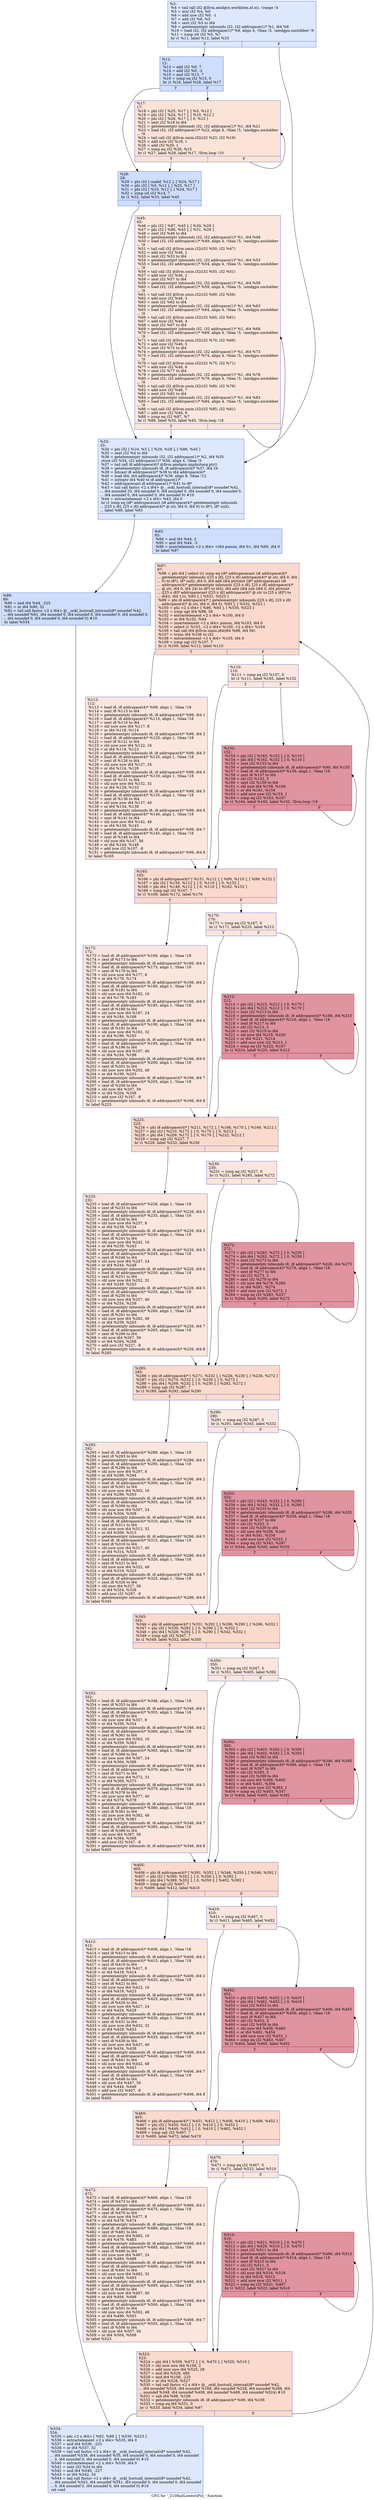 digraph "CFG for '_Z10findLowestiPiS_' function" {
	label="CFG for '_Z10findLowestiPiS_' function";

	Node0x53501e0 [shape=record,color="#3d50c3ff", style=filled, fillcolor="#b2ccfb70",label="{%3:\l  %4 = tail call i32 @llvm.amdgcn.workitem.id.x(), !range !4\l  %5 = mul i32 %4, %0\l  %6 = add nsw i32 %0, -1\l  %7 = add i32 %6, %5\l  %8 = sext i32 %5 to i64\l  %9 = getelementptr inbounds i32, i32 addrspace(1)* %1, i64 %8\l  %10 = load i32, i32 addrspace(1)* %9, align 4, !tbaa !5, !amdgpu.noclobber !9\l  %11 = icmp ult i32 %5, %7\l  br i1 %11, label %12, label %33\l|{<s0>T|<s1>F}}"];
	Node0x53501e0:s0 -> Node0x5350f70;
	Node0x53501e0:s1 -> Node0x5351d60;
	Node0x5350f70 [shape=record,color="#3d50c3ff", style=filled, fillcolor="#93b5fe70",label="{%12:\l12:                                               \l  %13 = add i32 %0, 7\l  %14 = add i32 %0, -2\l  %15 = and i32 %13, 7\l  %16 = icmp eq i32 %15, 0\l  br i1 %16, label %28, label %17\l|{<s0>T|<s1>F}}"];
	Node0x5350f70:s0 -> Node0x53517f0;
	Node0x5350f70:s1 -> Node0x5352250;
	Node0x5352250 [shape=record,color="#3d50c3ff", style=filled, fillcolor="#f6bfa670",label="{%17:\l17:                                               \l  %18 = phi i32 [ %25, %17 ], [ %5, %12 ]\l  %19 = phi i32 [ %24, %17 ], [ %10, %12 ]\l  %20 = phi i32 [ %26, %17 ], [ 0, %12 ]\l  %21 = zext i32 %18 to i64\l  %22 = getelementptr inbounds i32, i32 addrspace(1)* %1, i64 %21\l  %23 = load i32, i32 addrspace(1)* %22, align 4, !tbaa !5, !amdgpu.noclobber\l... !9\l  %24 = tail call i32 @llvm.smin.i32(i32 %23, i32 %19)\l  %25 = add nuw i32 %18, 1\l  %26 = add i32 %20, 1\l  %27 = icmp eq i32 %26, %15\l  br i1 %27, label %28, label %17, !llvm.loop !10\l|{<s0>T|<s1>F}}"];
	Node0x5352250:s0 -> Node0x53517f0;
	Node0x5352250:s1 -> Node0x5352250;
	Node0x53517f0 [shape=record,color="#3d50c3ff", style=filled, fillcolor="#93b5fe70",label="{%28:\l28:                                               \l  %29 = phi i32 [ undef, %12 ], [ %24, %17 ]\l  %30 = phi i32 [ %5, %12 ], [ %25, %17 ]\l  %31 = phi i32 [ %10, %12 ], [ %24, %17 ]\l  %32 = icmp ult i32 %14, 7\l  br i1 %32, label %33, label %45\l|{<s0>T|<s1>F}}"];
	Node0x53517f0:s0 -> Node0x5351d60;
	Node0x53517f0:s1 -> Node0x5352140;
	Node0x5351d60 [shape=record,color="#3d50c3ff", style=filled, fillcolor="#b2ccfb70",label="{%33:\l33:                                               \l  %34 = phi i32 [ %10, %3 ], [ %29, %28 ], [ %86, %45 ]\l  %35 = zext i32 %4 to i64\l  %36 = getelementptr inbounds i32, i32 addrspace(1)* %2, i64 %35\l  store i32 %34, i32 addrspace(1)* %36, align 4, !tbaa !5\l  %37 = tail call i8 addrspace(4)* @llvm.amdgcn.implicitarg.ptr()\l  %38 = getelementptr inbounds i8, i8 addrspace(4)* %37, i64 24\l  %39 = bitcast i8 addrspace(4)* %38 to i64 addrspace(4)*\l  %40 = load i64, i64 addrspace(4)* %39, align 8, !tbaa !12\l  %41 = inttoptr i64 %40 to i8 addrspace(1)*\l  %42 = addrspacecast i8 addrspace(1)* %41 to i8*\l  %43 = tail call fastcc \<2 x i64\> @__ockl_hostcall_internal(i8* noundef %42,\l... i64 noundef 33, i64 noundef 0, i64 noundef 0, i64 noundef 0, i64 noundef 0,\l... i64 noundef 0, i64 noundef 0, i64 noundef 0) #10\l  %44 = extractelement \<2 x i64\> %43, i64 0\l  br i1 icmp eq (i8* addrspacecast (i8 addrspace(4)* getelementptr inbounds\l... ([25 x i8], [25 x i8] addrspace(4)* @.str, i64 0, i64 0) to i8*), i8* null),\l... label %89, label %93\l|{<s0>T|<s1>F}}"];
	Node0x5351d60:s0 -> Node0x53552d0;
	Node0x5351d60:s1 -> Node0x5355ce0;
	Node0x5352140 [shape=record,color="#3d50c3ff", style=filled, fillcolor="#f3c7b170",label="{%45:\l45:                                               \l  %46 = phi i32 [ %87, %45 ], [ %30, %28 ]\l  %47 = phi i32 [ %86, %45 ], [ %31, %28 ]\l  %48 = zext i32 %46 to i64\l  %49 = getelementptr inbounds i32, i32 addrspace(1)* %1, i64 %48\l  %50 = load i32, i32 addrspace(1)* %49, align 4, !tbaa !5, !amdgpu.noclobber\l... !9\l  %51 = tail call i32 @llvm.smin.i32(i32 %50, i32 %47)\l  %52 = add nuw i32 %46, 1\l  %53 = zext i32 %52 to i64\l  %54 = getelementptr inbounds i32, i32 addrspace(1)* %1, i64 %53\l  %55 = load i32, i32 addrspace(1)* %54, align 4, !tbaa !5, !amdgpu.noclobber\l... !9\l  %56 = tail call i32 @llvm.smin.i32(i32 %55, i32 %51)\l  %57 = add nuw i32 %46, 2\l  %58 = zext i32 %57 to i64\l  %59 = getelementptr inbounds i32, i32 addrspace(1)* %1, i64 %58\l  %60 = load i32, i32 addrspace(1)* %59, align 4, !tbaa !5, !amdgpu.noclobber\l... !9\l  %61 = tail call i32 @llvm.smin.i32(i32 %60, i32 %56)\l  %62 = add nuw i32 %46, 3\l  %63 = zext i32 %62 to i64\l  %64 = getelementptr inbounds i32, i32 addrspace(1)* %1, i64 %63\l  %65 = load i32, i32 addrspace(1)* %64, align 4, !tbaa !5, !amdgpu.noclobber\l... !9\l  %66 = tail call i32 @llvm.smin.i32(i32 %65, i32 %61)\l  %67 = add nuw i32 %46, 4\l  %68 = zext i32 %67 to i64\l  %69 = getelementptr inbounds i32, i32 addrspace(1)* %1, i64 %68\l  %70 = load i32, i32 addrspace(1)* %69, align 4, !tbaa !5, !amdgpu.noclobber\l... !9\l  %71 = tail call i32 @llvm.smin.i32(i32 %70, i32 %66)\l  %72 = add nuw i32 %46, 5\l  %73 = zext i32 %72 to i64\l  %74 = getelementptr inbounds i32, i32 addrspace(1)* %1, i64 %73\l  %75 = load i32, i32 addrspace(1)* %74, align 4, !tbaa !5, !amdgpu.noclobber\l... !9\l  %76 = tail call i32 @llvm.smin.i32(i32 %75, i32 %71)\l  %77 = add nuw i32 %46, 6\l  %78 = zext i32 %77 to i64\l  %79 = getelementptr inbounds i32, i32 addrspace(1)* %1, i64 %78\l  %80 = load i32, i32 addrspace(1)* %79, align 4, !tbaa !5, !amdgpu.noclobber\l... !9\l  %81 = tail call i32 @llvm.smin.i32(i32 %80, i32 %76)\l  %82 = add nuw i32 %46, 7\l  %83 = zext i32 %82 to i64\l  %84 = getelementptr inbounds i32, i32 addrspace(1)* %1, i64 %83\l  %85 = load i32, i32 addrspace(1)* %84, align 4, !tbaa !5, !amdgpu.noclobber\l... !9\l  %86 = tail call i32 @llvm.smin.i32(i32 %85, i32 %81)\l  %87 = add nuw i32 %46, 8\l  %88 = icmp eq i32 %87, %7\l  br i1 %88, label %33, label %45, !llvm.loop !16\l|{<s0>T|<s1>F}}"];
	Node0x5352140:s0 -> Node0x5351d60;
	Node0x5352140:s1 -> Node0x5352140;
	Node0x53552d0 [shape=record,color="#3d50c3ff", style=filled, fillcolor="#93b5fe70",label="{%89:\l89:                                               \l  %90 = and i64 %44, -225\l  %91 = or i64 %90, 32\l  %92 = tail call fastcc \<2 x i64\> @__ockl_hostcall_internal(i8* noundef %42,\l... i64 noundef %91, i64 noundef 0, i64 noundef 0, i64 noundef 0, i64 noundef 0,\l... i64 noundef 0, i64 noundef 0, i64 noundef 0) #10\l  br label %534\l}"];
	Node0x53552d0 -> Node0x53581b0;
	Node0x5355ce0 [shape=record,color="#3d50c3ff", style=filled, fillcolor="#93b5fe70",label="{%93:\l93:                                               \l  %94 = and i64 %44, 2\l  %95 = and i64 %44, -3\l  %96 = insertelement \<2 x i64\> \<i64 poison, i64 0\>, i64 %95, i64 0\l  br label %97\l}"];
	Node0x5355ce0 -> Node0x5358d10;
	Node0x5358d10 [shape=record,color="#3d50c3ff", style=filled, fillcolor="#f7ac8e70",label="{%97:\l97:                                               \l  %98 = phi i64 [ select (i1 icmp eq (i8* addrspacecast (i8 addrspace(4)*\l... getelementptr inbounds ([25 x i8], [25 x i8] addrspace(4)* @.str, i64 0, i64\l... 0) to i8*), i8* null), i64 0, i64 add (i64 ptrtoint (i8* addrspacecast (i8\l... addrspace(4)* getelementptr inbounds ([25 x i8], [25 x i8] addrspace(4)*\l... @.str, i64 0, i64 24) to i8*) to i64), i64 add (i64 sub (i64 0, i64 ptrtoint\l... ([25 x i8]* addrspacecast ([25 x i8] addrspace(4)* @.str to [25 x i8]*) to\l... i64)), i64 1))), %93 ], [ %531, %523 ]\l  %99 = phi i8 addrspace(4)* [ getelementptr inbounds ([25 x i8], [25 x i8]\l... addrspace(4)* @.str, i64 0, i64 0), %93 ], [ %532, %523 ]\l  %100 = phi \<2 x i64\> [ %96, %93 ], [ %530, %523 ]\l  %101 = icmp ugt i64 %98, 56\l  %102 = extractelement \<2 x i64\> %100, i64 0\l  %103 = or i64 %102, %94\l  %104 = insertelement \<2 x i64\> poison, i64 %103, i64 0\l  %105 = select i1 %101, \<2 x i64\> %100, \<2 x i64\> %104\l  %106 = tail call i64 @llvm.umin.i64(i64 %98, i64 56)\l  %107 = trunc i64 %106 to i32\l  %108 = extractelement \<2 x i64\> %105, i64 0\l  %109 = icmp ugt i32 %107, 7\l  br i1 %109, label %112, label %110\l|{<s0>T|<s1>F}}"];
	Node0x5358d10:s0 -> Node0x5359bc0;
	Node0x5358d10:s1 -> Node0x5359c50;
	Node0x5359c50 [shape=record,color="#3d50c3ff", style=filled, fillcolor="#f3c7b170",label="{%110:\l110:                                              \l  %111 = icmp eq i32 %107, 0\l  br i1 %111, label %165, label %152\l|{<s0>T|<s1>F}}"];
	Node0x5359c50:s0 -> Node0x5359e20;
	Node0x5359c50:s1 -> Node0x5359e70;
	Node0x5359bc0 [shape=record,color="#3d50c3ff", style=filled, fillcolor="#f3c7b170",label="{%112:\l112:                                              \l  %113 = load i8, i8 addrspace(4)* %99, align 1, !tbaa !18\l  %114 = zext i8 %113 to i64\l  %115 = getelementptr inbounds i8, i8 addrspace(4)* %99, i64 1\l  %116 = load i8, i8 addrspace(4)* %115, align 1, !tbaa !18\l  %117 = zext i8 %116 to i64\l  %118 = shl nuw nsw i64 %117, 8\l  %119 = or i64 %118, %114\l  %120 = getelementptr inbounds i8, i8 addrspace(4)* %99, i64 2\l  %121 = load i8, i8 addrspace(4)* %120, align 1, !tbaa !18\l  %122 = zext i8 %121 to i64\l  %123 = shl nuw nsw i64 %122, 16\l  %124 = or i64 %119, %123\l  %125 = getelementptr inbounds i8, i8 addrspace(4)* %99, i64 3\l  %126 = load i8, i8 addrspace(4)* %125, align 1, !tbaa !18\l  %127 = zext i8 %126 to i64\l  %128 = shl nuw nsw i64 %127, 24\l  %129 = or i64 %124, %128\l  %130 = getelementptr inbounds i8, i8 addrspace(4)* %99, i64 4\l  %131 = load i8, i8 addrspace(4)* %130, align 1, !tbaa !18\l  %132 = zext i8 %131 to i64\l  %133 = shl nuw nsw i64 %132, 32\l  %134 = or i64 %129, %133\l  %135 = getelementptr inbounds i8, i8 addrspace(4)* %99, i64 5\l  %136 = load i8, i8 addrspace(4)* %135, align 1, !tbaa !18\l  %137 = zext i8 %136 to i64\l  %138 = shl nuw nsw i64 %137, 40\l  %139 = or i64 %134, %138\l  %140 = getelementptr inbounds i8, i8 addrspace(4)* %99, i64 6\l  %141 = load i8, i8 addrspace(4)* %140, align 1, !tbaa !18\l  %142 = zext i8 %141 to i64\l  %143 = shl nuw nsw i64 %142, 48\l  %144 = or i64 %139, %143\l  %145 = getelementptr inbounds i8, i8 addrspace(4)* %99, i64 7\l  %146 = load i8, i8 addrspace(4)* %145, align 1, !tbaa !18\l  %147 = zext i8 %146 to i64\l  %148 = shl nuw i64 %147, 56\l  %149 = or i64 %144, %148\l  %150 = add nsw i32 %107, -8\l  %151 = getelementptr inbounds i8, i8 addrspace(4)* %99, i64 8\l  br label %165\l}"];
	Node0x5359bc0 -> Node0x5359e20;
	Node0x5359e70 [shape=record,color="#b70d28ff", style=filled, fillcolor="#b70d2870",label="{%152:\l152:                                              \l  %153 = phi i32 [ %163, %152 ], [ 0, %110 ]\l  %154 = phi i64 [ %162, %152 ], [ 0, %110 ]\l  %155 = zext i32 %153 to i64\l  %156 = getelementptr inbounds i8, i8 addrspace(4)* %99, i64 %155\l  %157 = load i8, i8 addrspace(4)* %156, align 1, !tbaa !18\l  %158 = zext i8 %157 to i64\l  %159 = shl i32 %153, 3\l  %160 = zext i32 %159 to i64\l  %161 = shl nuw i64 %158, %160\l  %162 = or i64 %161, %154\l  %163 = add nuw nsw i32 %153, 1\l  %164 = icmp eq i32 %163, %107\l  br i1 %164, label %165, label %152, !llvm.loop !19\l|{<s0>T|<s1>F}}"];
	Node0x5359e70:s0 -> Node0x5359e20;
	Node0x5359e70:s1 -> Node0x5359e70;
	Node0x5359e20 [shape=record,color="#3d50c3ff", style=filled, fillcolor="#f7ac8e70",label="{%165:\l165:                                              \l  %166 = phi i8 addrspace(4)* [ %151, %112 ], [ %99, %110 ], [ %99, %152 ]\l  %167 = phi i32 [ %150, %112 ], [ 0, %110 ], [ 0, %152 ]\l  %168 = phi i64 [ %149, %112 ], [ 0, %110 ], [ %162, %152 ]\l  %169 = icmp ugt i32 %167, 7\l  br i1 %169, label %172, label %170\l|{<s0>T|<s1>F}}"];
	Node0x5359e20:s0 -> Node0x535cd50;
	Node0x5359e20:s1 -> Node0x535cda0;
	Node0x535cda0 [shape=record,color="#3d50c3ff", style=filled, fillcolor="#f3c7b170",label="{%170:\l170:                                              \l  %171 = icmp eq i32 %167, 0\l  br i1 %171, label %225, label %212\l|{<s0>T|<s1>F}}"];
	Node0x535cda0:s0 -> Node0x535cf70;
	Node0x535cda0:s1 -> Node0x535cfc0;
	Node0x535cd50 [shape=record,color="#3d50c3ff", style=filled, fillcolor="#f3c7b170",label="{%172:\l172:                                              \l  %173 = load i8, i8 addrspace(4)* %166, align 1, !tbaa !18\l  %174 = zext i8 %173 to i64\l  %175 = getelementptr inbounds i8, i8 addrspace(4)* %166, i64 1\l  %176 = load i8, i8 addrspace(4)* %175, align 1, !tbaa !18\l  %177 = zext i8 %176 to i64\l  %178 = shl nuw nsw i64 %177, 8\l  %179 = or i64 %178, %174\l  %180 = getelementptr inbounds i8, i8 addrspace(4)* %166, i64 2\l  %181 = load i8, i8 addrspace(4)* %180, align 1, !tbaa !18\l  %182 = zext i8 %181 to i64\l  %183 = shl nuw nsw i64 %182, 16\l  %184 = or i64 %179, %183\l  %185 = getelementptr inbounds i8, i8 addrspace(4)* %166, i64 3\l  %186 = load i8, i8 addrspace(4)* %185, align 1, !tbaa !18\l  %187 = zext i8 %186 to i64\l  %188 = shl nuw nsw i64 %187, 24\l  %189 = or i64 %184, %188\l  %190 = getelementptr inbounds i8, i8 addrspace(4)* %166, i64 4\l  %191 = load i8, i8 addrspace(4)* %190, align 1, !tbaa !18\l  %192 = zext i8 %191 to i64\l  %193 = shl nuw nsw i64 %192, 32\l  %194 = or i64 %189, %193\l  %195 = getelementptr inbounds i8, i8 addrspace(4)* %166, i64 5\l  %196 = load i8, i8 addrspace(4)* %195, align 1, !tbaa !18\l  %197 = zext i8 %196 to i64\l  %198 = shl nuw nsw i64 %197, 40\l  %199 = or i64 %194, %198\l  %200 = getelementptr inbounds i8, i8 addrspace(4)* %166, i64 6\l  %201 = load i8, i8 addrspace(4)* %200, align 1, !tbaa !18\l  %202 = zext i8 %201 to i64\l  %203 = shl nuw nsw i64 %202, 48\l  %204 = or i64 %199, %203\l  %205 = getelementptr inbounds i8, i8 addrspace(4)* %166, i64 7\l  %206 = load i8, i8 addrspace(4)* %205, align 1, !tbaa !18\l  %207 = zext i8 %206 to i64\l  %208 = shl nuw i64 %207, 56\l  %209 = or i64 %204, %208\l  %210 = add nsw i32 %167, -8\l  %211 = getelementptr inbounds i8, i8 addrspace(4)* %166, i64 8\l  br label %225\l}"];
	Node0x535cd50 -> Node0x535cf70;
	Node0x535cfc0 [shape=record,color="#b70d28ff", style=filled, fillcolor="#b70d2870",label="{%212:\l212:                                              \l  %213 = phi i32 [ %223, %212 ], [ 0, %170 ]\l  %214 = phi i64 [ %222, %212 ], [ 0, %170 ]\l  %215 = zext i32 %213 to i64\l  %216 = getelementptr inbounds i8, i8 addrspace(4)* %166, i64 %215\l  %217 = load i8, i8 addrspace(4)* %216, align 1, !tbaa !18\l  %218 = zext i8 %217 to i64\l  %219 = shl i32 %213, 3\l  %220 = zext i32 %219 to i64\l  %221 = shl nuw i64 %218, %220\l  %222 = or i64 %221, %214\l  %223 = add nuw nsw i32 %213, 1\l  %224 = icmp eq i32 %223, %167\l  br i1 %224, label %225, label %212\l|{<s0>T|<s1>F}}"];
	Node0x535cfc0:s0 -> Node0x535cf70;
	Node0x535cfc0:s1 -> Node0x535cfc0;
	Node0x535cf70 [shape=record,color="#3d50c3ff", style=filled, fillcolor="#f7ac8e70",label="{%225:\l225:                                              \l  %226 = phi i8 addrspace(4)* [ %211, %172 ], [ %166, %170 ], [ %166, %212 ]\l  %227 = phi i32 [ %210, %172 ], [ 0, %170 ], [ 0, %212 ]\l  %228 = phi i64 [ %209, %172 ], [ 0, %170 ], [ %222, %212 ]\l  %229 = icmp ugt i32 %227, 7\l  br i1 %229, label %232, label %230\l|{<s0>T|<s1>F}}"];
	Node0x535cf70:s0 -> Node0x535f020;
	Node0x535cf70:s1 -> Node0x535f070;
	Node0x535f070 [shape=record,color="#3d50c3ff", style=filled, fillcolor="#f3c7b170",label="{%230:\l230:                                              \l  %231 = icmp eq i32 %227, 0\l  br i1 %231, label %285, label %272\l|{<s0>T|<s1>F}}"];
	Node0x535f070:s0 -> Node0x535f200;
	Node0x535f070:s1 -> Node0x535f250;
	Node0x535f020 [shape=record,color="#3d50c3ff", style=filled, fillcolor="#f3c7b170",label="{%232:\l232:                                              \l  %233 = load i8, i8 addrspace(4)* %226, align 1, !tbaa !18\l  %234 = zext i8 %233 to i64\l  %235 = getelementptr inbounds i8, i8 addrspace(4)* %226, i64 1\l  %236 = load i8, i8 addrspace(4)* %235, align 1, !tbaa !18\l  %237 = zext i8 %236 to i64\l  %238 = shl nuw nsw i64 %237, 8\l  %239 = or i64 %238, %234\l  %240 = getelementptr inbounds i8, i8 addrspace(4)* %226, i64 2\l  %241 = load i8, i8 addrspace(4)* %240, align 1, !tbaa !18\l  %242 = zext i8 %241 to i64\l  %243 = shl nuw nsw i64 %242, 16\l  %244 = or i64 %239, %243\l  %245 = getelementptr inbounds i8, i8 addrspace(4)* %226, i64 3\l  %246 = load i8, i8 addrspace(4)* %245, align 1, !tbaa !18\l  %247 = zext i8 %246 to i64\l  %248 = shl nuw nsw i64 %247, 24\l  %249 = or i64 %244, %248\l  %250 = getelementptr inbounds i8, i8 addrspace(4)* %226, i64 4\l  %251 = load i8, i8 addrspace(4)* %250, align 1, !tbaa !18\l  %252 = zext i8 %251 to i64\l  %253 = shl nuw nsw i64 %252, 32\l  %254 = or i64 %249, %253\l  %255 = getelementptr inbounds i8, i8 addrspace(4)* %226, i64 5\l  %256 = load i8, i8 addrspace(4)* %255, align 1, !tbaa !18\l  %257 = zext i8 %256 to i64\l  %258 = shl nuw nsw i64 %257, 40\l  %259 = or i64 %254, %258\l  %260 = getelementptr inbounds i8, i8 addrspace(4)* %226, i64 6\l  %261 = load i8, i8 addrspace(4)* %260, align 1, !tbaa !18\l  %262 = zext i8 %261 to i64\l  %263 = shl nuw nsw i64 %262, 48\l  %264 = or i64 %259, %263\l  %265 = getelementptr inbounds i8, i8 addrspace(4)* %226, i64 7\l  %266 = load i8, i8 addrspace(4)* %265, align 1, !tbaa !18\l  %267 = zext i8 %266 to i64\l  %268 = shl nuw i64 %267, 56\l  %269 = or i64 %264, %268\l  %270 = add nsw i32 %227, -8\l  %271 = getelementptr inbounds i8, i8 addrspace(4)* %226, i64 8\l  br label %285\l}"];
	Node0x535f020 -> Node0x535f200;
	Node0x535f250 [shape=record,color="#b70d28ff", style=filled, fillcolor="#b70d2870",label="{%272:\l272:                                              \l  %273 = phi i32 [ %283, %272 ], [ 0, %230 ]\l  %274 = phi i64 [ %282, %272 ], [ 0, %230 ]\l  %275 = zext i32 %273 to i64\l  %276 = getelementptr inbounds i8, i8 addrspace(4)* %226, i64 %275\l  %277 = load i8, i8 addrspace(4)* %276, align 1, !tbaa !18\l  %278 = zext i8 %277 to i64\l  %279 = shl i32 %273, 3\l  %280 = zext i32 %279 to i64\l  %281 = shl nuw i64 %278, %280\l  %282 = or i64 %281, %274\l  %283 = add nuw nsw i32 %273, 1\l  %284 = icmp eq i32 %283, %227\l  br i1 %284, label %285, label %272\l|{<s0>T|<s1>F}}"];
	Node0x535f250:s0 -> Node0x535f200;
	Node0x535f250:s1 -> Node0x535f250;
	Node0x535f200 [shape=record,color="#3d50c3ff", style=filled, fillcolor="#f7ac8e70",label="{%285:\l285:                                              \l  %286 = phi i8 addrspace(4)* [ %271, %232 ], [ %226, %230 ], [ %226, %272 ]\l  %287 = phi i32 [ %270, %232 ], [ 0, %230 ], [ 0, %272 ]\l  %288 = phi i64 [ %269, %232 ], [ 0, %230 ], [ %282, %272 ]\l  %289 = icmp ugt i32 %287, 7\l  br i1 %289, label %292, label %290\l|{<s0>T|<s1>F}}"];
	Node0x535f200:s0 -> Node0x5361a80;
	Node0x535f200:s1 -> Node0x5361ad0;
	Node0x5361ad0 [shape=record,color="#3d50c3ff", style=filled, fillcolor="#f3c7b170",label="{%290:\l290:                                              \l  %291 = icmp eq i32 %287, 0\l  br i1 %291, label %345, label %332\l|{<s0>T|<s1>F}}"];
	Node0x5361ad0:s0 -> Node0x5361c60;
	Node0x5361ad0:s1 -> Node0x5361cb0;
	Node0x5361a80 [shape=record,color="#3d50c3ff", style=filled, fillcolor="#f3c7b170",label="{%292:\l292:                                              \l  %293 = load i8, i8 addrspace(4)* %286, align 1, !tbaa !18\l  %294 = zext i8 %293 to i64\l  %295 = getelementptr inbounds i8, i8 addrspace(4)* %286, i64 1\l  %296 = load i8, i8 addrspace(4)* %295, align 1, !tbaa !18\l  %297 = zext i8 %296 to i64\l  %298 = shl nuw nsw i64 %297, 8\l  %299 = or i64 %298, %294\l  %300 = getelementptr inbounds i8, i8 addrspace(4)* %286, i64 2\l  %301 = load i8, i8 addrspace(4)* %300, align 1, !tbaa !18\l  %302 = zext i8 %301 to i64\l  %303 = shl nuw nsw i64 %302, 16\l  %304 = or i64 %299, %303\l  %305 = getelementptr inbounds i8, i8 addrspace(4)* %286, i64 3\l  %306 = load i8, i8 addrspace(4)* %305, align 1, !tbaa !18\l  %307 = zext i8 %306 to i64\l  %308 = shl nuw nsw i64 %307, 24\l  %309 = or i64 %304, %308\l  %310 = getelementptr inbounds i8, i8 addrspace(4)* %286, i64 4\l  %311 = load i8, i8 addrspace(4)* %310, align 1, !tbaa !18\l  %312 = zext i8 %311 to i64\l  %313 = shl nuw nsw i64 %312, 32\l  %314 = or i64 %309, %313\l  %315 = getelementptr inbounds i8, i8 addrspace(4)* %286, i64 5\l  %316 = load i8, i8 addrspace(4)* %315, align 1, !tbaa !18\l  %317 = zext i8 %316 to i64\l  %318 = shl nuw nsw i64 %317, 40\l  %319 = or i64 %314, %318\l  %320 = getelementptr inbounds i8, i8 addrspace(4)* %286, i64 6\l  %321 = load i8, i8 addrspace(4)* %320, align 1, !tbaa !18\l  %322 = zext i8 %321 to i64\l  %323 = shl nuw nsw i64 %322, 48\l  %324 = or i64 %319, %323\l  %325 = getelementptr inbounds i8, i8 addrspace(4)* %286, i64 7\l  %326 = load i8, i8 addrspace(4)* %325, align 1, !tbaa !18\l  %327 = zext i8 %326 to i64\l  %328 = shl nuw i64 %327, 56\l  %329 = or i64 %324, %328\l  %330 = add nsw i32 %287, -8\l  %331 = getelementptr inbounds i8, i8 addrspace(4)* %286, i64 8\l  br label %345\l}"];
	Node0x5361a80 -> Node0x5361c60;
	Node0x5361cb0 [shape=record,color="#b70d28ff", style=filled, fillcolor="#b70d2870",label="{%332:\l332:                                              \l  %333 = phi i32 [ %343, %332 ], [ 0, %290 ]\l  %334 = phi i64 [ %342, %332 ], [ 0, %290 ]\l  %335 = zext i32 %333 to i64\l  %336 = getelementptr inbounds i8, i8 addrspace(4)* %286, i64 %335\l  %337 = load i8, i8 addrspace(4)* %336, align 1, !tbaa !18\l  %338 = zext i8 %337 to i64\l  %339 = shl i32 %333, 3\l  %340 = zext i32 %339 to i64\l  %341 = shl nuw i64 %338, %340\l  %342 = or i64 %341, %334\l  %343 = add nuw nsw i32 %333, 1\l  %344 = icmp eq i32 %343, %287\l  br i1 %344, label %345, label %332\l|{<s0>T|<s1>F}}"];
	Node0x5361cb0:s0 -> Node0x5361c60;
	Node0x5361cb0:s1 -> Node0x5361cb0;
	Node0x5361c60 [shape=record,color="#3d50c3ff", style=filled, fillcolor="#f7ac8e70",label="{%345:\l345:                                              \l  %346 = phi i8 addrspace(4)* [ %331, %292 ], [ %286, %290 ], [ %286, %332 ]\l  %347 = phi i32 [ %330, %292 ], [ 0, %290 ], [ 0, %332 ]\l  %348 = phi i64 [ %329, %292 ], [ 0, %290 ], [ %342, %332 ]\l  %349 = icmp ugt i32 %347, 7\l  br i1 %349, label %352, label %350\l|{<s0>T|<s1>F}}"];
	Node0x5361c60:s0 -> Node0x53646e0;
	Node0x5361c60:s1 -> Node0x5364730;
	Node0x5364730 [shape=record,color="#3d50c3ff", style=filled, fillcolor="#f3c7b170",label="{%350:\l350:                                              \l  %351 = icmp eq i32 %347, 0\l  br i1 %351, label %405, label %392\l|{<s0>T|<s1>F}}"];
	Node0x5364730:s0 -> Node0x53648c0;
	Node0x5364730:s1 -> Node0x5364910;
	Node0x53646e0 [shape=record,color="#3d50c3ff", style=filled, fillcolor="#f3c7b170",label="{%352:\l352:                                              \l  %353 = load i8, i8 addrspace(4)* %346, align 1, !tbaa !18\l  %354 = zext i8 %353 to i64\l  %355 = getelementptr inbounds i8, i8 addrspace(4)* %346, i64 1\l  %356 = load i8, i8 addrspace(4)* %355, align 1, !tbaa !18\l  %357 = zext i8 %356 to i64\l  %358 = shl nuw nsw i64 %357, 8\l  %359 = or i64 %358, %354\l  %360 = getelementptr inbounds i8, i8 addrspace(4)* %346, i64 2\l  %361 = load i8, i8 addrspace(4)* %360, align 1, !tbaa !18\l  %362 = zext i8 %361 to i64\l  %363 = shl nuw nsw i64 %362, 16\l  %364 = or i64 %359, %363\l  %365 = getelementptr inbounds i8, i8 addrspace(4)* %346, i64 3\l  %366 = load i8, i8 addrspace(4)* %365, align 1, !tbaa !18\l  %367 = zext i8 %366 to i64\l  %368 = shl nuw nsw i64 %367, 24\l  %369 = or i64 %364, %368\l  %370 = getelementptr inbounds i8, i8 addrspace(4)* %346, i64 4\l  %371 = load i8, i8 addrspace(4)* %370, align 1, !tbaa !18\l  %372 = zext i8 %371 to i64\l  %373 = shl nuw nsw i64 %372, 32\l  %374 = or i64 %369, %373\l  %375 = getelementptr inbounds i8, i8 addrspace(4)* %346, i64 5\l  %376 = load i8, i8 addrspace(4)* %375, align 1, !tbaa !18\l  %377 = zext i8 %376 to i64\l  %378 = shl nuw nsw i64 %377, 40\l  %379 = or i64 %374, %378\l  %380 = getelementptr inbounds i8, i8 addrspace(4)* %346, i64 6\l  %381 = load i8, i8 addrspace(4)* %380, align 1, !tbaa !18\l  %382 = zext i8 %381 to i64\l  %383 = shl nuw nsw i64 %382, 48\l  %384 = or i64 %379, %383\l  %385 = getelementptr inbounds i8, i8 addrspace(4)* %346, i64 7\l  %386 = load i8, i8 addrspace(4)* %385, align 1, !tbaa !18\l  %387 = zext i8 %386 to i64\l  %388 = shl nuw i64 %387, 56\l  %389 = or i64 %384, %388\l  %390 = add nsw i32 %347, -8\l  %391 = getelementptr inbounds i8, i8 addrspace(4)* %346, i64 8\l  br label %405\l}"];
	Node0x53646e0 -> Node0x53648c0;
	Node0x5364910 [shape=record,color="#b70d28ff", style=filled, fillcolor="#b70d2870",label="{%392:\l392:                                              \l  %393 = phi i32 [ %403, %392 ], [ 0, %350 ]\l  %394 = phi i64 [ %402, %392 ], [ 0, %350 ]\l  %395 = zext i32 %393 to i64\l  %396 = getelementptr inbounds i8, i8 addrspace(4)* %346, i64 %395\l  %397 = load i8, i8 addrspace(4)* %396, align 1, !tbaa !18\l  %398 = zext i8 %397 to i64\l  %399 = shl i32 %393, 3\l  %400 = zext i32 %399 to i64\l  %401 = shl nuw i64 %398, %400\l  %402 = or i64 %401, %394\l  %403 = add nuw nsw i32 %393, 1\l  %404 = icmp eq i32 %403, %347\l  br i1 %404, label %405, label %392\l|{<s0>T|<s1>F}}"];
	Node0x5364910:s0 -> Node0x53648c0;
	Node0x5364910:s1 -> Node0x5364910;
	Node0x53648c0 [shape=record,color="#3d50c3ff", style=filled, fillcolor="#f7ac8e70",label="{%405:\l405:                                              \l  %406 = phi i8 addrspace(4)* [ %391, %352 ], [ %346, %350 ], [ %346, %392 ]\l  %407 = phi i32 [ %390, %352 ], [ 0, %350 ], [ 0, %392 ]\l  %408 = phi i64 [ %389, %352 ], [ 0, %350 ], [ %402, %392 ]\l  %409 = icmp ugt i32 %407, 7\l  br i1 %409, label %412, label %410\l|{<s0>T|<s1>F}}"];
	Node0x53648c0:s0 -> Node0x5366970;
	Node0x53648c0:s1 -> Node0x53669c0;
	Node0x53669c0 [shape=record,color="#3d50c3ff", style=filled, fillcolor="#f3c7b170",label="{%410:\l410:                                              \l  %411 = icmp eq i32 %407, 0\l  br i1 %411, label %465, label %452\l|{<s0>T|<s1>F}}"];
	Node0x53669c0:s0 -> Node0x5366b50;
	Node0x53669c0:s1 -> Node0x5366ba0;
	Node0x5366970 [shape=record,color="#3d50c3ff", style=filled, fillcolor="#f3c7b170",label="{%412:\l412:                                              \l  %413 = load i8, i8 addrspace(4)* %406, align 1, !tbaa !18\l  %414 = zext i8 %413 to i64\l  %415 = getelementptr inbounds i8, i8 addrspace(4)* %406, i64 1\l  %416 = load i8, i8 addrspace(4)* %415, align 1, !tbaa !18\l  %417 = zext i8 %416 to i64\l  %418 = shl nuw nsw i64 %417, 8\l  %419 = or i64 %418, %414\l  %420 = getelementptr inbounds i8, i8 addrspace(4)* %406, i64 2\l  %421 = load i8, i8 addrspace(4)* %420, align 1, !tbaa !18\l  %422 = zext i8 %421 to i64\l  %423 = shl nuw nsw i64 %422, 16\l  %424 = or i64 %419, %423\l  %425 = getelementptr inbounds i8, i8 addrspace(4)* %406, i64 3\l  %426 = load i8, i8 addrspace(4)* %425, align 1, !tbaa !18\l  %427 = zext i8 %426 to i64\l  %428 = shl nuw nsw i64 %427, 24\l  %429 = or i64 %424, %428\l  %430 = getelementptr inbounds i8, i8 addrspace(4)* %406, i64 4\l  %431 = load i8, i8 addrspace(4)* %430, align 1, !tbaa !18\l  %432 = zext i8 %431 to i64\l  %433 = shl nuw nsw i64 %432, 32\l  %434 = or i64 %429, %433\l  %435 = getelementptr inbounds i8, i8 addrspace(4)* %406, i64 5\l  %436 = load i8, i8 addrspace(4)* %435, align 1, !tbaa !18\l  %437 = zext i8 %436 to i64\l  %438 = shl nuw nsw i64 %437, 40\l  %439 = or i64 %434, %438\l  %440 = getelementptr inbounds i8, i8 addrspace(4)* %406, i64 6\l  %441 = load i8, i8 addrspace(4)* %440, align 1, !tbaa !18\l  %442 = zext i8 %441 to i64\l  %443 = shl nuw nsw i64 %442, 48\l  %444 = or i64 %439, %443\l  %445 = getelementptr inbounds i8, i8 addrspace(4)* %406, i64 7\l  %446 = load i8, i8 addrspace(4)* %445, align 1, !tbaa !18\l  %447 = zext i8 %446 to i64\l  %448 = shl nuw i64 %447, 56\l  %449 = or i64 %444, %448\l  %450 = add nsw i32 %407, -8\l  %451 = getelementptr inbounds i8, i8 addrspace(4)* %406, i64 8\l  br label %465\l}"];
	Node0x5366970 -> Node0x5366b50;
	Node0x5366ba0 [shape=record,color="#b70d28ff", style=filled, fillcolor="#b70d2870",label="{%452:\l452:                                              \l  %453 = phi i32 [ %463, %452 ], [ 0, %410 ]\l  %454 = phi i64 [ %462, %452 ], [ 0, %410 ]\l  %455 = zext i32 %453 to i64\l  %456 = getelementptr inbounds i8, i8 addrspace(4)* %406, i64 %455\l  %457 = load i8, i8 addrspace(4)* %456, align 1, !tbaa !18\l  %458 = zext i8 %457 to i64\l  %459 = shl i32 %453, 3\l  %460 = zext i32 %459 to i64\l  %461 = shl nuw i64 %458, %460\l  %462 = or i64 %461, %454\l  %463 = add nuw nsw i32 %453, 1\l  %464 = icmp eq i32 %463, %407\l  br i1 %464, label %465, label %452\l|{<s0>T|<s1>F}}"];
	Node0x5366ba0:s0 -> Node0x5366b50;
	Node0x5366ba0:s1 -> Node0x5366ba0;
	Node0x5366b50 [shape=record,color="#3d50c3ff", style=filled, fillcolor="#f7ac8e70",label="{%465:\l465:                                              \l  %466 = phi i8 addrspace(4)* [ %451, %412 ], [ %406, %410 ], [ %406, %452 ]\l  %467 = phi i32 [ %450, %412 ], [ 0, %410 ], [ 0, %452 ]\l  %468 = phi i64 [ %449, %412 ], [ 0, %410 ], [ %462, %452 ]\l  %469 = icmp ugt i32 %467, 7\l  br i1 %469, label %472, label %470\l|{<s0>T|<s1>F}}"];
	Node0x5366b50:s0 -> Node0x53695e0;
	Node0x5366b50:s1 -> Node0x5369630;
	Node0x5369630 [shape=record,color="#3d50c3ff", style=filled, fillcolor="#f3c7b170",label="{%470:\l470:                                              \l  %471 = icmp eq i32 %467, 0\l  br i1 %471, label %523, label %510\l|{<s0>T|<s1>F}}"];
	Node0x5369630:s0 -> Node0x5359120;
	Node0x5369630:s1 -> Node0x53697c0;
	Node0x53695e0 [shape=record,color="#3d50c3ff", style=filled, fillcolor="#f3c7b170",label="{%472:\l472:                                              \l  %473 = load i8, i8 addrspace(4)* %466, align 1, !tbaa !18\l  %474 = zext i8 %473 to i64\l  %475 = getelementptr inbounds i8, i8 addrspace(4)* %466, i64 1\l  %476 = load i8, i8 addrspace(4)* %475, align 1, !tbaa !18\l  %477 = zext i8 %476 to i64\l  %478 = shl nuw nsw i64 %477, 8\l  %479 = or i64 %478, %474\l  %480 = getelementptr inbounds i8, i8 addrspace(4)* %466, i64 2\l  %481 = load i8, i8 addrspace(4)* %480, align 1, !tbaa !18\l  %482 = zext i8 %481 to i64\l  %483 = shl nuw nsw i64 %482, 16\l  %484 = or i64 %479, %483\l  %485 = getelementptr inbounds i8, i8 addrspace(4)* %466, i64 3\l  %486 = load i8, i8 addrspace(4)* %485, align 1, !tbaa !18\l  %487 = zext i8 %486 to i64\l  %488 = shl nuw nsw i64 %487, 24\l  %489 = or i64 %484, %488\l  %490 = getelementptr inbounds i8, i8 addrspace(4)* %466, i64 4\l  %491 = load i8, i8 addrspace(4)* %490, align 1, !tbaa !18\l  %492 = zext i8 %491 to i64\l  %493 = shl nuw nsw i64 %492, 32\l  %494 = or i64 %489, %493\l  %495 = getelementptr inbounds i8, i8 addrspace(4)* %466, i64 5\l  %496 = load i8, i8 addrspace(4)* %495, align 1, !tbaa !18\l  %497 = zext i8 %496 to i64\l  %498 = shl nuw nsw i64 %497, 40\l  %499 = or i64 %494, %498\l  %500 = getelementptr inbounds i8, i8 addrspace(4)* %466, i64 6\l  %501 = load i8, i8 addrspace(4)* %500, align 1, !tbaa !18\l  %502 = zext i8 %501 to i64\l  %503 = shl nuw nsw i64 %502, 48\l  %504 = or i64 %499, %503\l  %505 = getelementptr inbounds i8, i8 addrspace(4)* %466, i64 7\l  %506 = load i8, i8 addrspace(4)* %505, align 1, !tbaa !18\l  %507 = zext i8 %506 to i64\l  %508 = shl nuw i64 %507, 56\l  %509 = or i64 %504, %508\l  br label %523\l}"];
	Node0x53695e0 -> Node0x5359120;
	Node0x53697c0 [shape=record,color="#b70d28ff", style=filled, fillcolor="#b70d2870",label="{%510:\l510:                                              \l  %511 = phi i32 [ %521, %510 ], [ 0, %470 ]\l  %512 = phi i64 [ %520, %510 ], [ 0, %470 ]\l  %513 = zext i32 %511 to i64\l  %514 = getelementptr inbounds i8, i8 addrspace(4)* %466, i64 %513\l  %515 = load i8, i8 addrspace(4)* %514, align 1, !tbaa !18\l  %516 = zext i8 %515 to i64\l  %517 = shl i32 %511, 3\l  %518 = zext i32 %517 to i64\l  %519 = shl nuw i64 %516, %518\l  %520 = or i64 %519, %512\l  %521 = add nuw nsw i32 %511, 1\l  %522 = icmp eq i32 %521, %467\l  br i1 %522, label %523, label %510\l|{<s0>T|<s1>F}}"];
	Node0x53697c0:s0 -> Node0x5359120;
	Node0x53697c0:s1 -> Node0x53697c0;
	Node0x5359120 [shape=record,color="#3d50c3ff", style=filled, fillcolor="#f7ac8e70",label="{%523:\l523:                                              \l  %524 = phi i64 [ %509, %472 ], [ 0, %470 ], [ %520, %510 ]\l  %525 = shl nuw nsw i64 %106, 2\l  %526 = add nuw nsw i64 %525, 28\l  %527 = and i64 %526, 480\l  %528 = and i64 %108, -225\l  %529 = or i64 %528, %527\l  %530 = tail call fastcc \<2 x i64\> @__ockl_hostcall_internal(i8* noundef %42,\l... i64 noundef %529, i64 noundef %168, i64 noundef %228, i64 noundef %288, i64\l... noundef %348, i64 noundef %408, i64 noundef %468, i64 noundef %524) #10\l  %531 = sub i64 %98, %106\l  %532 = getelementptr inbounds i8, i8 addrspace(4)* %99, i64 %106\l  %533 = icmp eq i64 %531, 0\l  br i1 %533, label %534, label %97\l|{<s0>T|<s1>F}}"];
	Node0x5359120:s0 -> Node0x53581b0;
	Node0x5359120:s1 -> Node0x5358d10;
	Node0x53581b0 [shape=record,color="#3d50c3ff", style=filled, fillcolor="#b2ccfb70",label="{%534:\l534:                                              \l  %535 = phi \<2 x i64\> [ %92, %89 ], [ %530, %523 ]\l  %536 = extractelement \<2 x i64\> %535, i64 0\l  %537 = and i64 %536, -225\l  %538 = or i64 %537, 32\l  %539 = tail call fastcc \<2 x i64\> @__ockl_hostcall_internal(i8* noundef %42,\l... i64 noundef %538, i64 noundef %35, i64 noundef 0, i64 noundef 0, i64 noundef\l... 0, i64 noundef 0, i64 noundef 0, i64 noundef 0) #10\l  %540 = extractelement \<2 x i64\> %539, i64 0\l  %541 = zext i32 %34 to i64\l  %542 = and i64 %540, -227\l  %543 = or i64 %542, 34\l  %544 = tail call fastcc \<2 x i64\> @__ockl_hostcall_internal(i8* noundef %42,\l... i64 noundef %543, i64 noundef %541, i64 noundef 0, i64 noundef 0, i64 noundef\l... 0, i64 noundef 0, i64 noundef 0, i64 noundef 0) #10\l  ret void\l}"];
}
